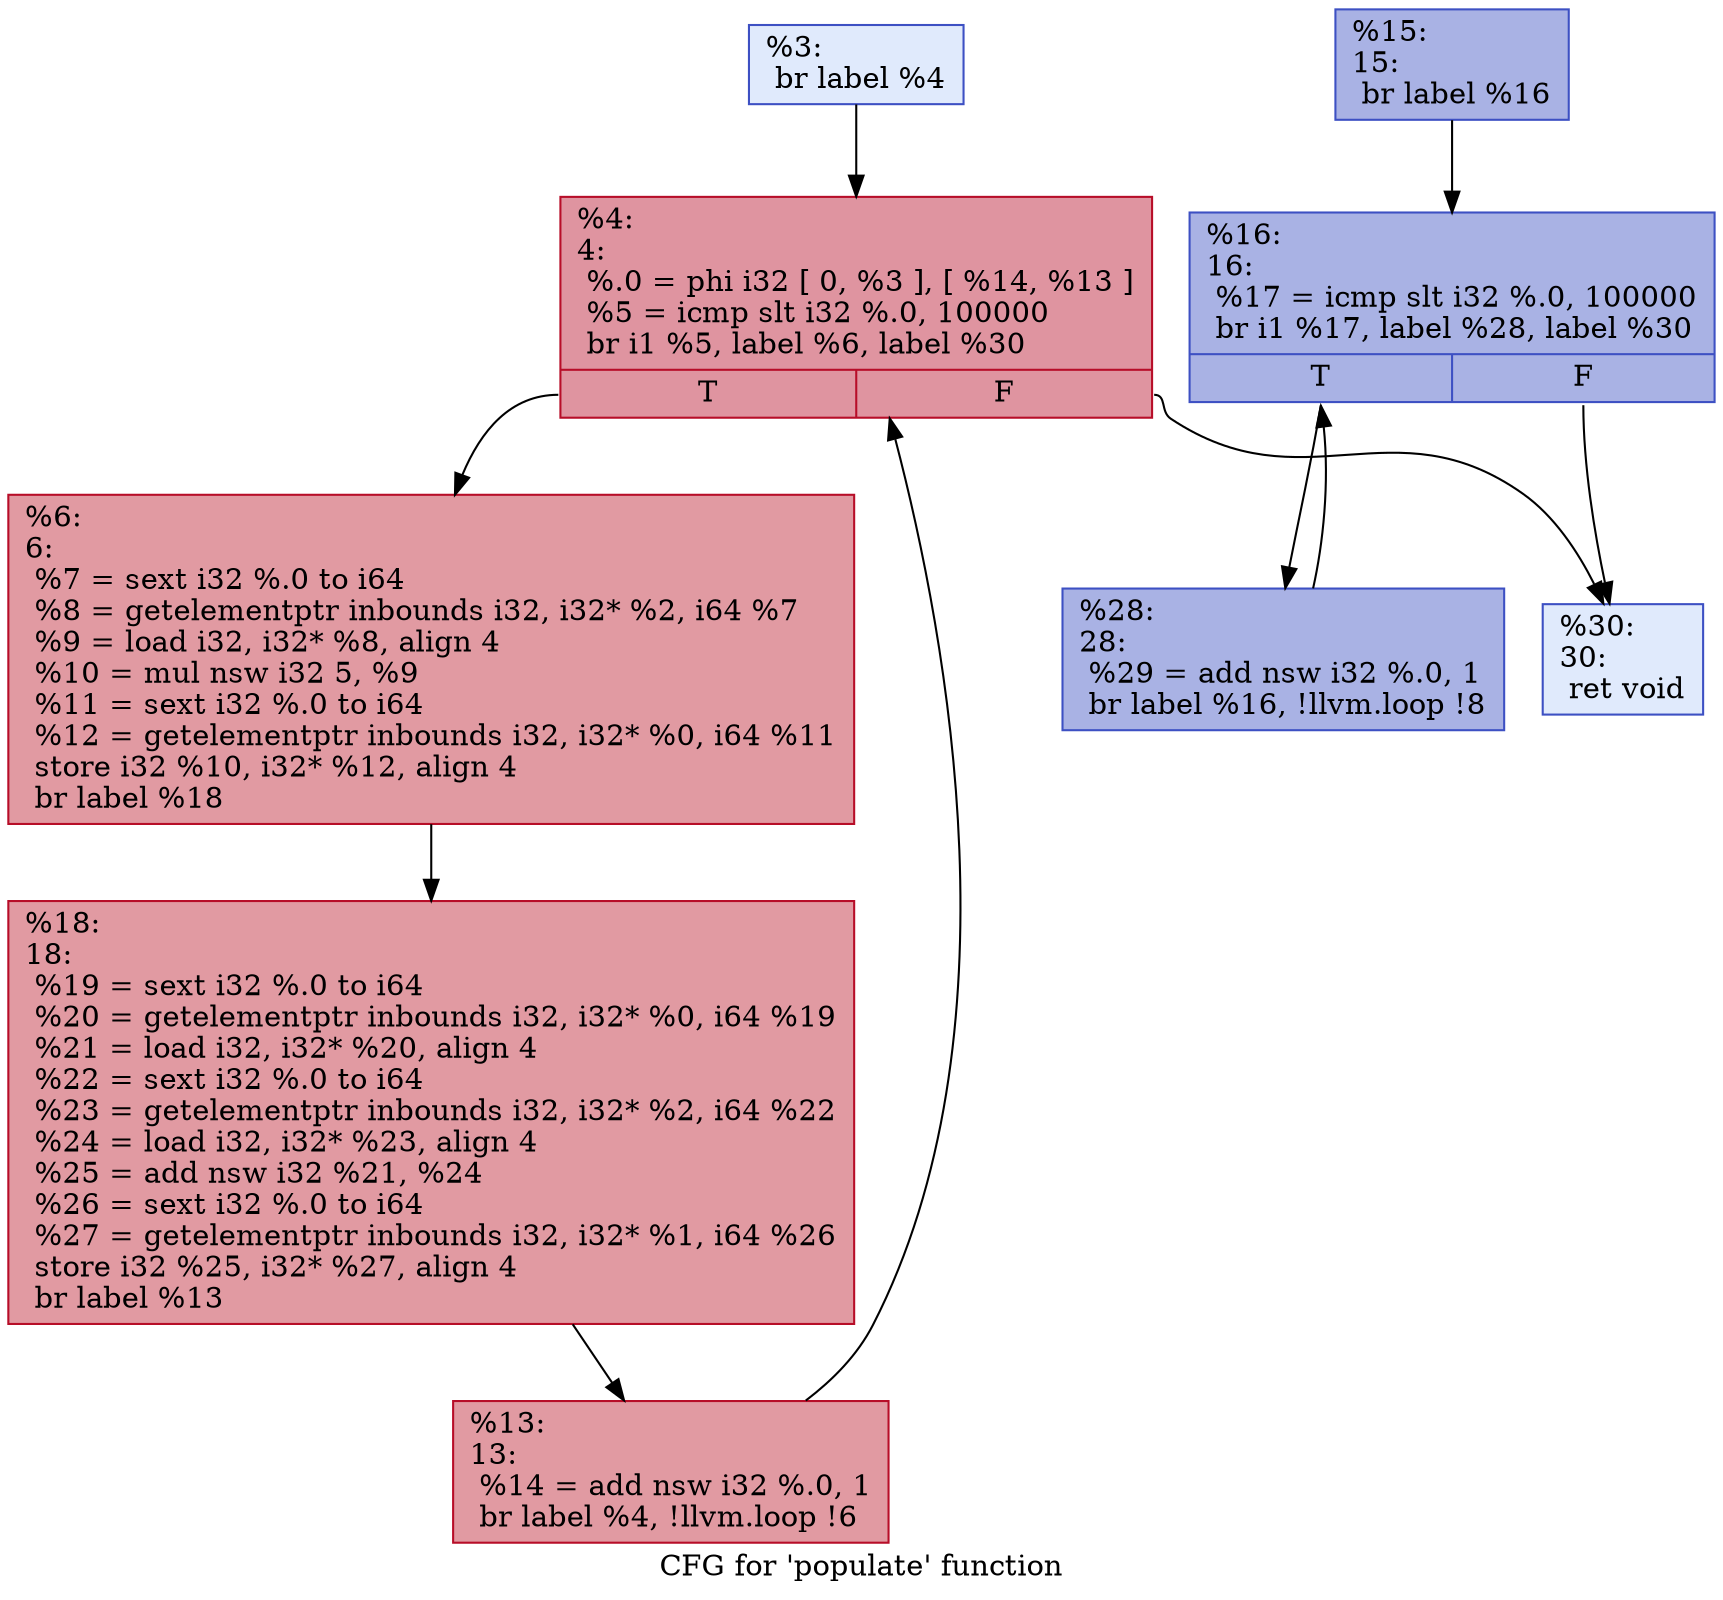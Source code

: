 digraph "CFG for 'populate' function" {
	label="CFG for 'populate' function";

	Node0x6c4430 [shape=record,color="#3d50c3ff", style=filled, fillcolor="#b9d0f970",label="{%3:\l  br label %4\l}"];
	Node0x6c4430 -> Node0x6c4480;
	Node0x6c4480 [shape=record,color="#b70d28ff", style=filled, fillcolor="#b70d2870",label="{%4:\l4:                                                \l  %.0 = phi i32 [ 0, %3 ], [ %14, %13 ]\l  %5 = icmp slt i32 %.0, 100000\l  br i1 %5, label %6, label %30\l|{<s0>T|<s1>F}}"];
	Node0x6c4480:s0 -> Node0x6c44d0;
	Node0x6c4480:s1 -> Node0x6c46b0;
	Node0x6c44d0 [shape=record,color="#b70d28ff", style=filled, fillcolor="#bb1b2c70",label="{%6:\l6:                                                \l  %7 = sext i32 %.0 to i64\l  %8 = getelementptr inbounds i32, i32* %2, i64 %7\l  %9 = load i32, i32* %8, align 4\l  %10 = mul nsw i32 5, %9\l  %11 = sext i32 %.0 to i64\l  %12 = getelementptr inbounds i32, i32* %0, i64 %11\l  store i32 %10, i32* %12, align 4\l  br label %18\l}"];
	Node0x6c44d0 -> Node0x6c4610;
	Node0x6c4520 [shape=record,color="#b70d28ff", style=filled, fillcolor="#bb1b2c70",label="{%13:\l13:                                               \l  %14 = add nsw i32 %.0, 1\l  br label %4, !llvm.loop !6\l}"];
	Node0x6c4520 -> Node0x6c4480;
	Node0x6c4570 [shape=record,color="#3d50c3ff", style=filled, fillcolor="#3d50c370",label="{%15:\l15:                                               \l  br label %16\l}"];
	Node0x6c4570 -> Node0x6c45c0;
	Node0x6c45c0 [shape=record,color="#3d50c3ff", style=filled, fillcolor="#3d50c370",label="{%16:\l16:                                               \l  %17 = icmp slt i32 %.0, 100000\l  br i1 %17, label %28, label %30\l|{<s0>T|<s1>F}}"];
	Node0x6c45c0:s0 -> Node0x6c4660;
	Node0x6c45c0:s1 -> Node0x6c46b0;
	Node0x6c4610 [shape=record,color="#b70d28ff", style=filled, fillcolor="#bb1b2c70",label="{%18:\l18:                                               \l  %19 = sext i32 %.0 to i64\l  %20 = getelementptr inbounds i32, i32* %0, i64 %19\l  %21 = load i32, i32* %20, align 4\l  %22 = sext i32 %.0 to i64\l  %23 = getelementptr inbounds i32, i32* %2, i64 %22\l  %24 = load i32, i32* %23, align 4\l  %25 = add nsw i32 %21, %24\l  %26 = sext i32 %.0 to i64\l  %27 = getelementptr inbounds i32, i32* %1, i64 %26\l  store i32 %25, i32* %27, align 4\l  br label %13\l}"];
	Node0x6c4610 -> Node0x6c4520;
	Node0x6c4660 [shape=record,color="#3d50c3ff", style=filled, fillcolor="#3d50c370",label="{%28:\l28:                                               \l  %29 = add nsw i32 %.0, 1\l  br label %16, !llvm.loop !8\l}"];
	Node0x6c4660 -> Node0x6c45c0;
	Node0x6c46b0 [shape=record,color="#3d50c3ff", style=filled, fillcolor="#b9d0f970",label="{%30:\l30:                                               \l  ret void\l}"];
}
